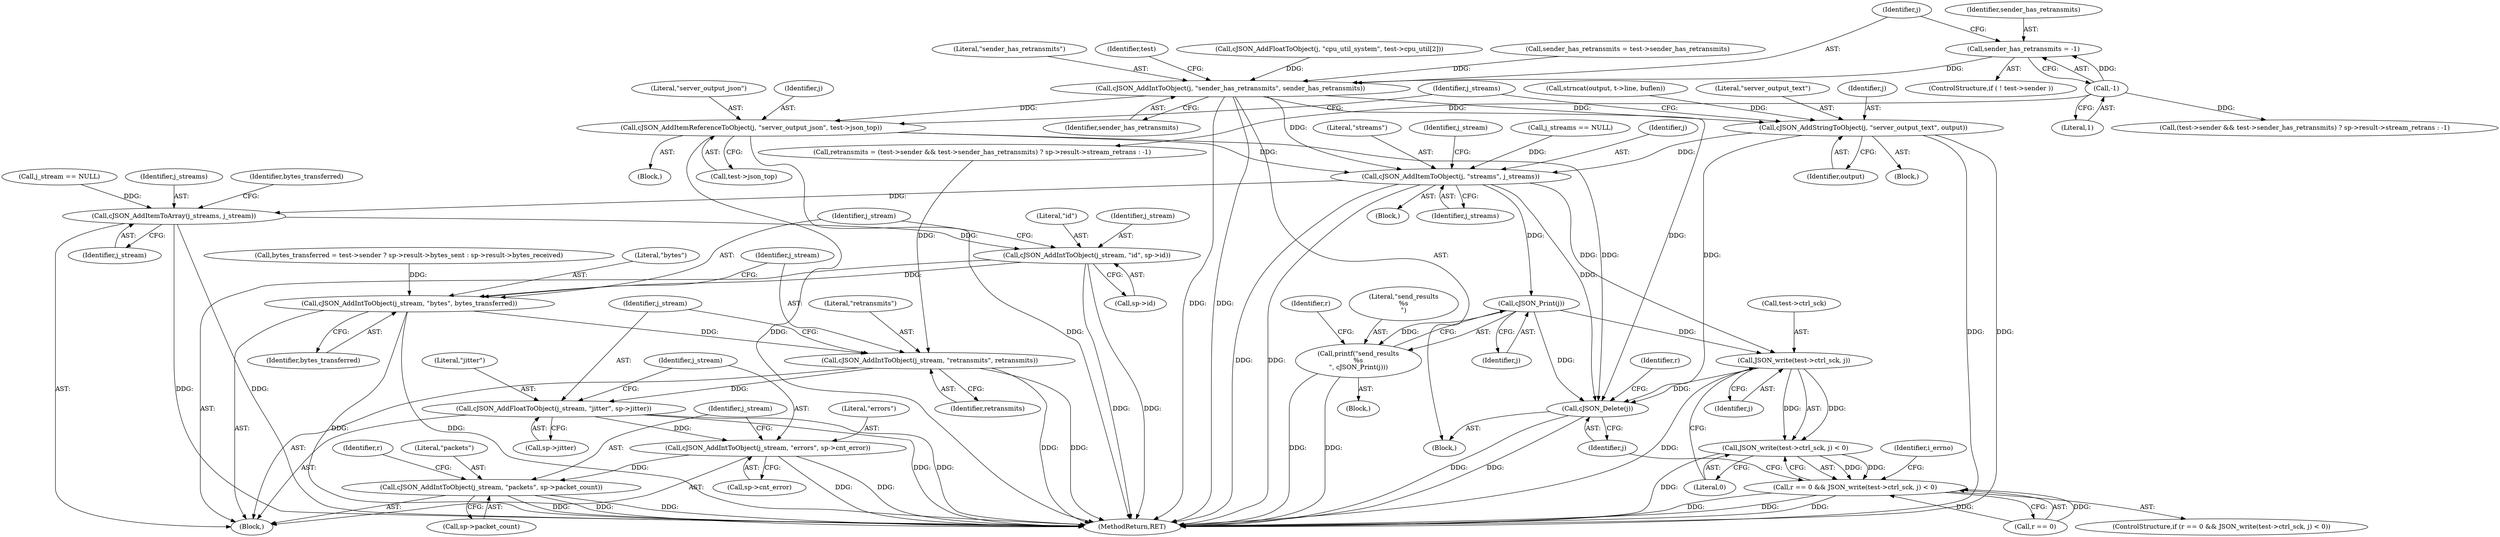 digraph "1_iperf_91f2fa59e8ed80dfbf400add0164ee0e508e412a_51@API" {
"1000165" [label="(Call,sender_has_retransmits = -1)"];
"1000167" [label="(Call,-1)"];
"1000175" [label="(Call,cJSON_AddIntToObject(j, \"sender_has_retransmits\", sender_has_retransmits))"];
"1000195" [label="(Call,cJSON_AddItemReferenceToObject(j, \"server_output_json\", test->json_top))"];
"1000257" [label="(Call,cJSON_AddItemToObject(j, \"streams\", j_streams))"];
"1000279" [label="(Call,cJSON_AddItemToArray(j_streams, j_stream))"];
"1000315" [label="(Call,cJSON_AddIntToObject(j_stream, \"id\", sp->id))"];
"1000321" [label="(Call,cJSON_AddIntToObject(j_stream, \"bytes\", bytes_transferred))"];
"1000325" [label="(Call,cJSON_AddIntToObject(j_stream, \"retransmits\", retransmits))"];
"1000329" [label="(Call,cJSON_AddFloatToObject(j_stream, \"jitter\", sp->jitter))"];
"1000335" [label="(Call,cJSON_AddIntToObject(j_stream, \"errors\", sp->cnt_error))"];
"1000341" [label="(Call,cJSON_AddIntToObject(j_stream, \"packets\", sp->packet_count))"];
"1000358" [label="(Call,cJSON_Print(j))"];
"1000356" [label="(Call,printf(\"send_results\n%s\n\", cJSON_Print(j)))"];
"1000366" [label="(Call,JSON_write(test->ctrl_sck, j))"];
"1000365" [label="(Call,JSON_write(test->ctrl_sck, j) < 0)"];
"1000361" [label="(Call,r == 0 && JSON_write(test->ctrl_sck, j) < 0)"];
"1000380" [label="(Call,cJSON_Delete(j))"];
"1000236" [label="(Call,cJSON_AddStringToObject(j, \"server_output_text\", output))"];
"1000283" [label="(Identifier,bytes_transferred)"];
"1000224" [label="(Call,strncat(output, t->line, buflen))"];
"1000177" [label="(Literal,\"sender_has_retransmits\")"];
"1000241" [label="(Identifier,j_streams)"];
"1000359" [label="(Identifier,j)"];
"1000279" [label="(Call,cJSON_AddItemToArray(j_streams, j_stream))"];
"1000367" [label="(Call,test->ctrl_sck)"];
"1000166" [label="(Identifier,sender_has_retransmits)"];
"1000257" [label="(Call,cJSON_AddItemToObject(j, \"streams\", j_streams))"];
"1000335" [label="(Call,cJSON_AddIntToObject(j_stream, \"errors\", sp->cnt_error))"];
"1000357" [label="(Literal,\"send_results\n%s\n\")"];
"1000183" [label="(Identifier,test)"];
"1000135" [label="(Block,)"];
"1000332" [label="(Call,sp->jitter)"];
"1000260" [label="(Identifier,j_streams)"];
"1000175" [label="(Call,cJSON_AddIntToObject(j, \"sender_has_retransmits\", sender_has_retransmits))"];
"1000371" [label="(Literal,0)"];
"1000298" [label="(Call,retransmits = (test->sender && test->sender_has_retransmits) ? sp->result->stream_retrans : -1)"];
"1000362" [label="(Call,r == 0)"];
"1000325" [label="(Call,cJSON_AddIntToObject(j_stream, \"retransmits\", retransmits))"];
"1000355" [label="(Block,)"];
"1000322" [label="(Identifier,j_stream)"];
"1000316" [label="(Identifier,j_stream)"];
"1000165" [label="(Call,sender_has_retransmits = -1)"];
"1000361" [label="(Call,r == 0 && JSON_write(test->ctrl_sck, j) < 0)"];
"1000258" [label="(Identifier,j)"];
"1000330" [label="(Identifier,j_stream)"];
"1000194" [label="(Block,)"];
"1000336" [label="(Identifier,j_stream)"];
"1000366" [label="(Call,JSON_write(test->ctrl_sck, j))"];
"1000329" [label="(Call,cJSON_AddFloatToObject(j_stream, \"jitter\", sp->jitter))"];
"1000168" [label="(Literal,1)"];
"1000324" [label="(Identifier,bytes_transferred)"];
"1000152" [label="(Call,cJSON_AddFloatToObject(j, \"cpu_util_system\", test->cpu_util[2]))"];
"1000381" [label="(Identifier,j)"];
"1000198" [label="(Call,test->json_top)"];
"1000327" [label="(Literal,\"retransmits\")"];
"1000341" [label="(Call,cJSON_AddIntToObject(j_stream, \"packets\", sp->packet_count))"];
"1000259" [label="(Literal,\"streams\")"];
"1000384" [label="(MethodReturn,RET)"];
"1000323" [label="(Literal,\"bytes\")"];
"1000326" [label="(Identifier,j_stream)"];
"1000282" [label="(Call,bytes_transferred = test->sender ? sp->result->bytes_sent : sp->result->bytes_received)"];
"1000300" [label="(Call,(test->sender && test->sender_has_retransmits) ? sp->result->stream_retrans : -1)"];
"1000350" [label="(Identifier,r)"];
"1000263" [label="(Identifier,j_stream)"];
"1000195" [label="(Call,cJSON_AddItemReferenceToObject(j, \"server_output_json\", test->json_top))"];
"1000342" [label="(Identifier,j_stream)"];
"1000343" [label="(Literal,\"packets\")"];
"1000383" [label="(Identifier,r)"];
"1000380" [label="(Call,cJSON_Delete(j))"];
"1000337" [label="(Literal,\"errors\")"];
"1000266" [label="(Call,j_stream == NULL)"];
"1000315" [label="(Call,cJSON_AddIntToObject(j_stream, \"id\", sp->id))"];
"1000344" [label="(Call,sp->packet_count)"];
"1000197" [label="(Literal,\"server_output_json\")"];
"1000374" [label="(Identifier,i_errno)"];
"1000244" [label="(Call,j_streams == NULL)"];
"1000318" [label="(Call,sp->id)"];
"1000176" [label="(Identifier,j)"];
"1000363" [label="(Identifier,r)"];
"1000170" [label="(Call,sender_has_retransmits = test->sender_has_retransmits)"];
"1000196" [label="(Identifier,j)"];
"1000238" [label="(Literal,\"server_output_text\")"];
"1000365" [label="(Call,JSON_write(test->ctrl_sck, j) < 0)"];
"1000338" [label="(Call,sp->cnt_error)"];
"1000239" [label="(Identifier,output)"];
"1000280" [label="(Identifier,j_streams)"];
"1000321" [label="(Call,cJSON_AddIntToObject(j_stream, \"bytes\", bytes_transferred))"];
"1000256" [label="(Block,)"];
"1000178" [label="(Identifier,sender_has_retransmits)"];
"1000281" [label="(Identifier,j_stream)"];
"1000236" [label="(Call,cJSON_AddStringToObject(j, \"server_output_text\", output))"];
"1000328" [label="(Identifier,retransmits)"];
"1000370" [label="(Identifier,j)"];
"1000356" [label="(Call,printf(\"send_results\n%s\n\", cJSON_Print(j)))"];
"1000358" [label="(Call,cJSON_Print(j))"];
"1000237" [label="(Identifier,j)"];
"1000331" [label="(Literal,\"jitter\")"];
"1000317" [label="(Literal,\"id\")"];
"1000360" [label="(ControlStructure,if (r == 0 && JSON_write(test->ctrl_sck, j) < 0))"];
"1000278" [label="(Block,)"];
"1000160" [label="(ControlStructure,if ( ! test->sender ))"];
"1000202" [label="(Block,)"];
"1000167" [label="(Call,-1)"];
"1000165" -> "1000160"  [label="AST: "];
"1000165" -> "1000167"  [label="CFG: "];
"1000166" -> "1000165"  [label="AST: "];
"1000167" -> "1000165"  [label="AST: "];
"1000176" -> "1000165"  [label="CFG: "];
"1000167" -> "1000165"  [label="DDG: "];
"1000165" -> "1000175"  [label="DDG: "];
"1000167" -> "1000168"  [label="CFG: "];
"1000168" -> "1000167"  [label="AST: "];
"1000167" -> "1000298"  [label="DDG: "];
"1000167" -> "1000300"  [label="DDG: "];
"1000175" -> "1000135"  [label="AST: "];
"1000175" -> "1000178"  [label="CFG: "];
"1000176" -> "1000175"  [label="AST: "];
"1000177" -> "1000175"  [label="AST: "];
"1000178" -> "1000175"  [label="AST: "];
"1000183" -> "1000175"  [label="CFG: "];
"1000175" -> "1000384"  [label="DDG: "];
"1000175" -> "1000384"  [label="DDG: "];
"1000152" -> "1000175"  [label="DDG: "];
"1000170" -> "1000175"  [label="DDG: "];
"1000175" -> "1000195"  [label="DDG: "];
"1000175" -> "1000236"  [label="DDG: "];
"1000175" -> "1000257"  [label="DDG: "];
"1000175" -> "1000380"  [label="DDG: "];
"1000195" -> "1000194"  [label="AST: "];
"1000195" -> "1000198"  [label="CFG: "];
"1000196" -> "1000195"  [label="AST: "];
"1000197" -> "1000195"  [label="AST: "];
"1000198" -> "1000195"  [label="AST: "];
"1000241" -> "1000195"  [label="CFG: "];
"1000195" -> "1000384"  [label="DDG: "];
"1000195" -> "1000384"  [label="DDG: "];
"1000195" -> "1000257"  [label="DDG: "];
"1000195" -> "1000380"  [label="DDG: "];
"1000257" -> "1000256"  [label="AST: "];
"1000257" -> "1000260"  [label="CFG: "];
"1000258" -> "1000257"  [label="AST: "];
"1000259" -> "1000257"  [label="AST: "];
"1000260" -> "1000257"  [label="AST: "];
"1000263" -> "1000257"  [label="CFG: "];
"1000257" -> "1000384"  [label="DDG: "];
"1000257" -> "1000384"  [label="DDG: "];
"1000236" -> "1000257"  [label="DDG: "];
"1000244" -> "1000257"  [label="DDG: "];
"1000257" -> "1000279"  [label="DDG: "];
"1000257" -> "1000358"  [label="DDG: "];
"1000257" -> "1000366"  [label="DDG: "];
"1000257" -> "1000380"  [label="DDG: "];
"1000279" -> "1000278"  [label="AST: "];
"1000279" -> "1000281"  [label="CFG: "];
"1000280" -> "1000279"  [label="AST: "];
"1000281" -> "1000279"  [label="AST: "];
"1000283" -> "1000279"  [label="CFG: "];
"1000279" -> "1000384"  [label="DDG: "];
"1000279" -> "1000384"  [label="DDG: "];
"1000266" -> "1000279"  [label="DDG: "];
"1000279" -> "1000315"  [label="DDG: "];
"1000315" -> "1000278"  [label="AST: "];
"1000315" -> "1000318"  [label="CFG: "];
"1000316" -> "1000315"  [label="AST: "];
"1000317" -> "1000315"  [label="AST: "];
"1000318" -> "1000315"  [label="AST: "];
"1000322" -> "1000315"  [label="CFG: "];
"1000315" -> "1000384"  [label="DDG: "];
"1000315" -> "1000384"  [label="DDG: "];
"1000315" -> "1000321"  [label="DDG: "];
"1000321" -> "1000278"  [label="AST: "];
"1000321" -> "1000324"  [label="CFG: "];
"1000322" -> "1000321"  [label="AST: "];
"1000323" -> "1000321"  [label="AST: "];
"1000324" -> "1000321"  [label="AST: "];
"1000326" -> "1000321"  [label="CFG: "];
"1000321" -> "1000384"  [label="DDG: "];
"1000321" -> "1000384"  [label="DDG: "];
"1000282" -> "1000321"  [label="DDG: "];
"1000321" -> "1000325"  [label="DDG: "];
"1000325" -> "1000278"  [label="AST: "];
"1000325" -> "1000328"  [label="CFG: "];
"1000326" -> "1000325"  [label="AST: "];
"1000327" -> "1000325"  [label="AST: "];
"1000328" -> "1000325"  [label="AST: "];
"1000330" -> "1000325"  [label="CFG: "];
"1000325" -> "1000384"  [label="DDG: "];
"1000325" -> "1000384"  [label="DDG: "];
"1000298" -> "1000325"  [label="DDG: "];
"1000325" -> "1000329"  [label="DDG: "];
"1000329" -> "1000278"  [label="AST: "];
"1000329" -> "1000332"  [label="CFG: "];
"1000330" -> "1000329"  [label="AST: "];
"1000331" -> "1000329"  [label="AST: "];
"1000332" -> "1000329"  [label="AST: "];
"1000336" -> "1000329"  [label="CFG: "];
"1000329" -> "1000384"  [label="DDG: "];
"1000329" -> "1000384"  [label="DDG: "];
"1000329" -> "1000335"  [label="DDG: "];
"1000335" -> "1000278"  [label="AST: "];
"1000335" -> "1000338"  [label="CFG: "];
"1000336" -> "1000335"  [label="AST: "];
"1000337" -> "1000335"  [label="AST: "];
"1000338" -> "1000335"  [label="AST: "];
"1000342" -> "1000335"  [label="CFG: "];
"1000335" -> "1000384"  [label="DDG: "];
"1000335" -> "1000384"  [label="DDG: "];
"1000335" -> "1000341"  [label="DDG: "];
"1000341" -> "1000278"  [label="AST: "];
"1000341" -> "1000344"  [label="CFG: "];
"1000342" -> "1000341"  [label="AST: "];
"1000343" -> "1000341"  [label="AST: "];
"1000344" -> "1000341"  [label="AST: "];
"1000350" -> "1000341"  [label="CFG: "];
"1000341" -> "1000384"  [label="DDG: "];
"1000341" -> "1000384"  [label="DDG: "];
"1000341" -> "1000384"  [label="DDG: "];
"1000358" -> "1000356"  [label="AST: "];
"1000358" -> "1000359"  [label="CFG: "];
"1000359" -> "1000358"  [label="AST: "];
"1000356" -> "1000358"  [label="CFG: "];
"1000358" -> "1000356"  [label="DDG: "];
"1000358" -> "1000366"  [label="DDG: "];
"1000358" -> "1000380"  [label="DDG: "];
"1000356" -> "1000355"  [label="AST: "];
"1000357" -> "1000356"  [label="AST: "];
"1000363" -> "1000356"  [label="CFG: "];
"1000356" -> "1000384"  [label="DDG: "];
"1000356" -> "1000384"  [label="DDG: "];
"1000366" -> "1000365"  [label="AST: "];
"1000366" -> "1000370"  [label="CFG: "];
"1000367" -> "1000366"  [label="AST: "];
"1000370" -> "1000366"  [label="AST: "];
"1000371" -> "1000366"  [label="CFG: "];
"1000366" -> "1000384"  [label="DDG: "];
"1000366" -> "1000365"  [label="DDG: "];
"1000366" -> "1000365"  [label="DDG: "];
"1000366" -> "1000380"  [label="DDG: "];
"1000365" -> "1000361"  [label="AST: "];
"1000365" -> "1000371"  [label="CFG: "];
"1000371" -> "1000365"  [label="AST: "];
"1000361" -> "1000365"  [label="CFG: "];
"1000365" -> "1000384"  [label="DDG: "];
"1000365" -> "1000361"  [label="DDG: "];
"1000365" -> "1000361"  [label="DDG: "];
"1000361" -> "1000360"  [label="AST: "];
"1000361" -> "1000362"  [label="CFG: "];
"1000362" -> "1000361"  [label="AST: "];
"1000374" -> "1000361"  [label="CFG: "];
"1000381" -> "1000361"  [label="CFG: "];
"1000361" -> "1000384"  [label="DDG: "];
"1000361" -> "1000384"  [label="DDG: "];
"1000361" -> "1000384"  [label="DDG: "];
"1000362" -> "1000361"  [label="DDG: "];
"1000362" -> "1000361"  [label="DDG: "];
"1000380" -> "1000135"  [label="AST: "];
"1000380" -> "1000381"  [label="CFG: "];
"1000381" -> "1000380"  [label="AST: "];
"1000383" -> "1000380"  [label="CFG: "];
"1000380" -> "1000384"  [label="DDG: "];
"1000380" -> "1000384"  [label="DDG: "];
"1000236" -> "1000380"  [label="DDG: "];
"1000236" -> "1000202"  [label="AST: "];
"1000236" -> "1000239"  [label="CFG: "];
"1000237" -> "1000236"  [label="AST: "];
"1000238" -> "1000236"  [label="AST: "];
"1000239" -> "1000236"  [label="AST: "];
"1000241" -> "1000236"  [label="CFG: "];
"1000236" -> "1000384"  [label="DDG: "];
"1000236" -> "1000384"  [label="DDG: "];
"1000224" -> "1000236"  [label="DDG: "];
}
